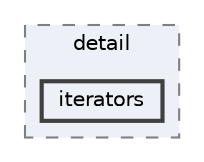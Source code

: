digraph "/home/ale/sparse-matrix/json/include/nlohmann/detail/iterators"
{
 // LATEX_PDF_SIZE
  bgcolor="transparent";
  edge [fontname=Helvetica,fontsize=10,labelfontname=Helvetica,labelfontsize=10];
  node [fontname=Helvetica,fontsize=10,shape=box,height=0.2,width=0.4];
  compound=true
  subgraph clusterdir_7ae8f27d4a14f13abfe4fc5ed81e8cc5 {
    graph [ bgcolor="#edf0f7", pencolor="grey50", label="detail", fontname=Helvetica,fontsize=10 style="filled,dashed", URL="dir_7ae8f27d4a14f13abfe4fc5ed81e8cc5.html",tooltip=""]
  dir_916834285b159f57359c058e2ed5ac5d [label="iterators", fillcolor="#edf0f7", color="grey25", style="filled,bold", URL="dir_916834285b159f57359c058e2ed5ac5d.html",tooltip=""];
  }
}
